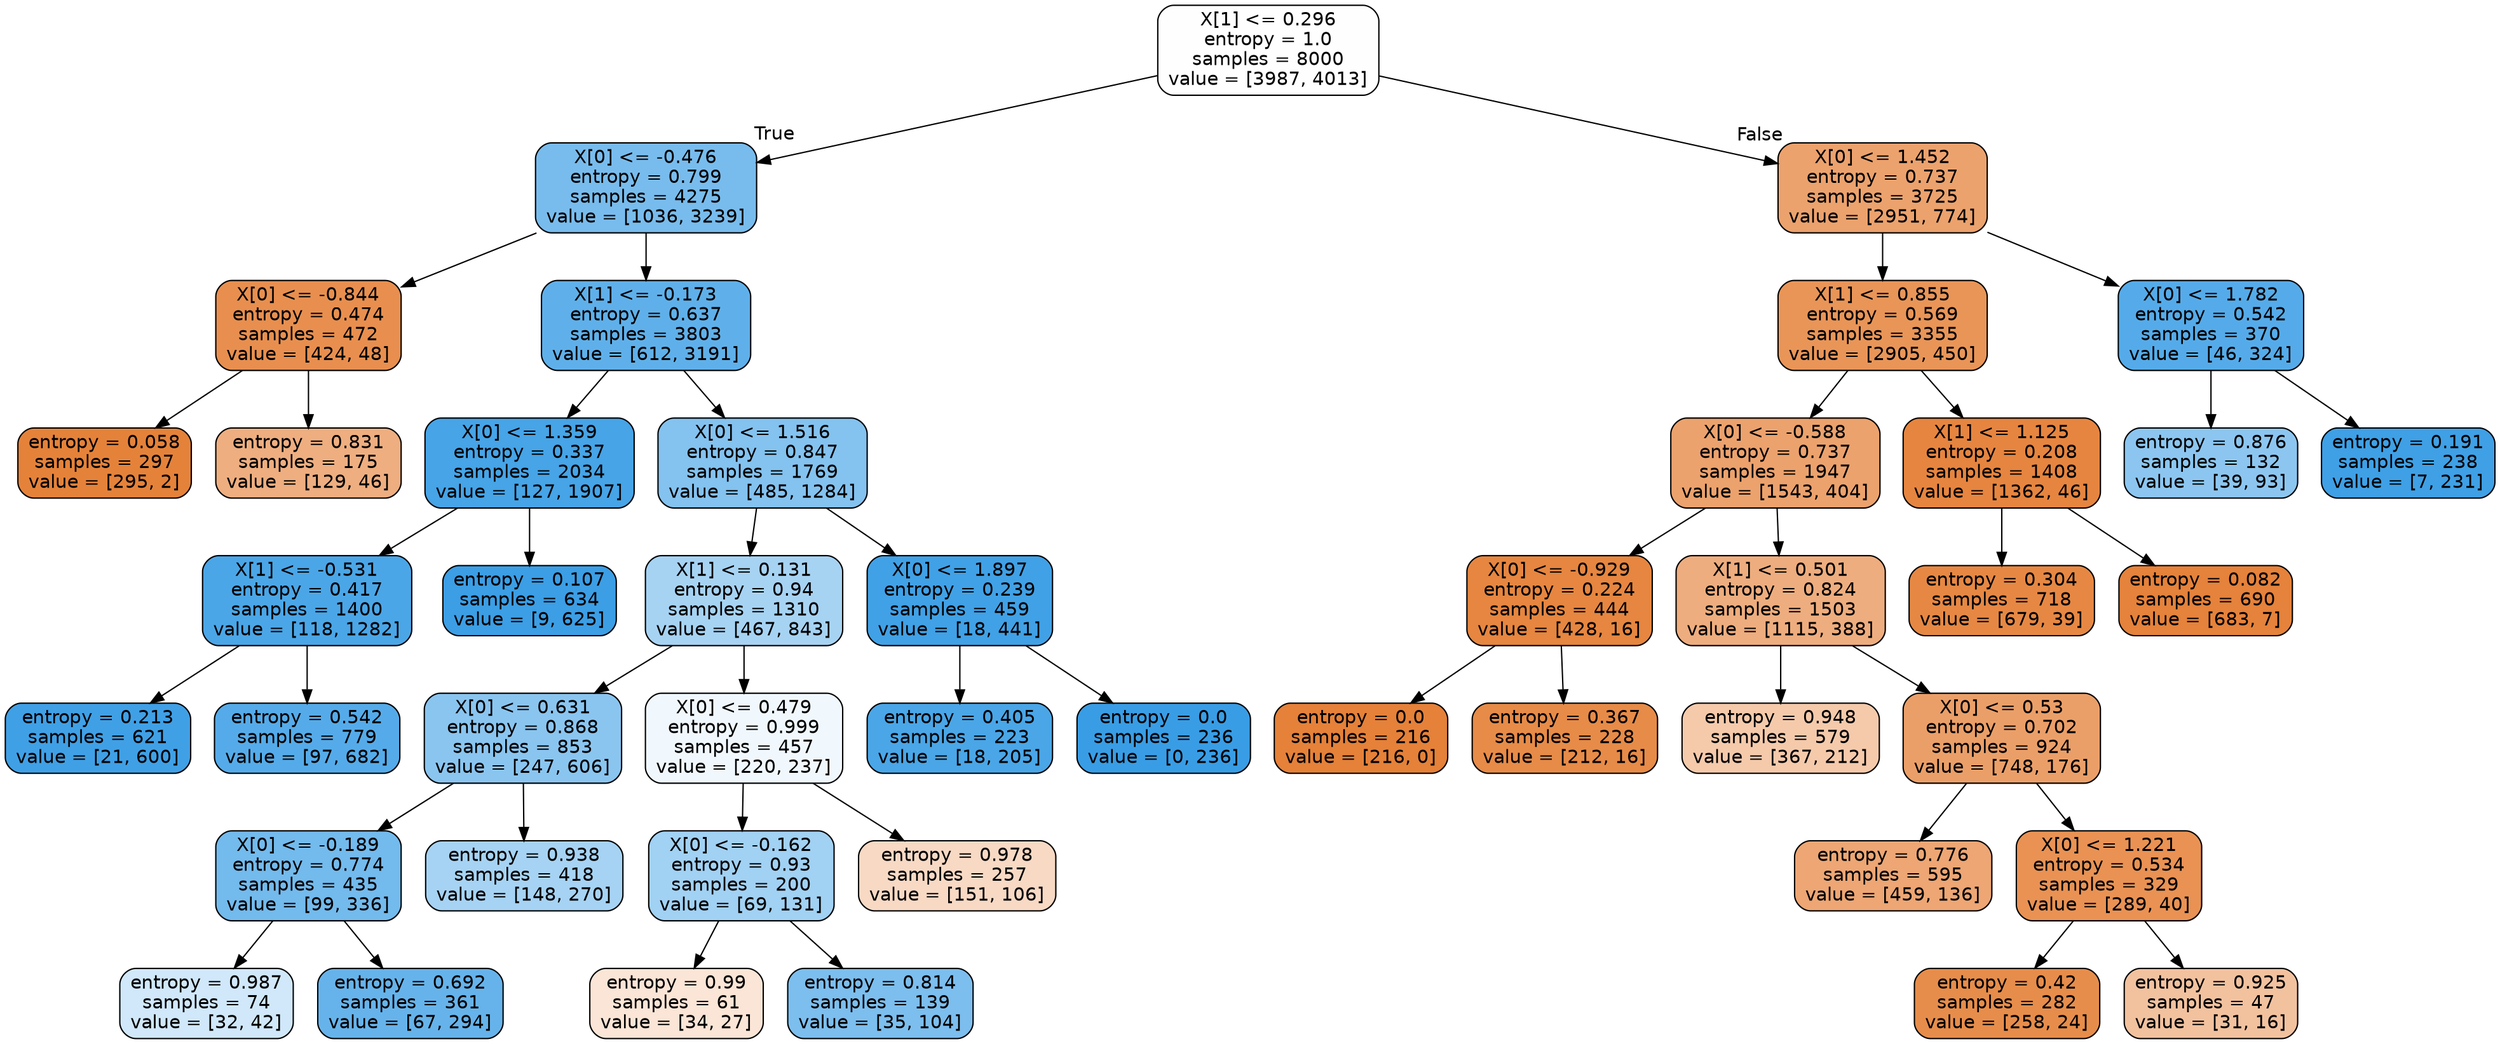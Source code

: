 digraph Tree {
node [shape=box, style="filled, rounded", color="black", fontname=helvetica] ;
edge [fontname=helvetica] ;
0 [label="X[1] <= 0.296\nentropy = 1.0\nsamples = 8000\nvalue = [3987, 4013]", fillcolor="#fefeff"] ;
1 [label="X[0] <= -0.476\nentropy = 0.799\nsamples = 4275\nvalue = [1036, 3239]", fillcolor="#78bced"] ;
0 -> 1 [labeldistance=2.5, labelangle=45, headlabel="True"] ;
3 [label="X[0] <= -0.844\nentropy = 0.474\nsamples = 472\nvalue = [424, 48]", fillcolor="#e88f4f"] ;
1 -> 3 ;
15 [label="entropy = 0.058\nsamples = 297\nvalue = [295, 2]", fillcolor="#e5823a"] ;
3 -> 15 ;
16 [label="entropy = 0.831\nsamples = 175\nvalue = [129, 46]", fillcolor="#eeae80"] ;
3 -> 16 ;
4 [label="X[1] <= -0.173\nentropy = 0.637\nsamples = 3803\nvalue = [612, 3191]", fillcolor="#5fb0ea"] ;
1 -> 4 ;
7 [label="X[0] <= 1.359\nentropy = 0.337\nsamples = 2034\nvalue = [127, 1907]", fillcolor="#46a4e7"] ;
4 -> 7 ;
23 [label="X[1] <= -0.531\nentropy = 0.417\nsamples = 1400\nvalue = [118, 1282]", fillcolor="#4ba6e7"] ;
7 -> 23 ;
25 [label="entropy = 0.213\nsamples = 621\nvalue = [21, 600]", fillcolor="#40a0e6"] ;
23 -> 25 ;
26 [label="entropy = 0.542\nsamples = 779\nvalue = [97, 682]", fillcolor="#55abe9"] ;
23 -> 26 ;
24 [label="entropy = 0.107\nsamples = 634\nvalue = [9, 625]", fillcolor="#3c9ee5"] ;
7 -> 24 ;
8 [label="X[0] <= 1.516\nentropy = 0.847\nsamples = 1769\nvalue = [485, 1284]", fillcolor="#84c2ef"] ;
4 -> 8 ;
11 [label="X[1] <= 0.131\nentropy = 0.94\nsamples = 1310\nvalue = [467, 843]", fillcolor="#a7d3f3"] ;
8 -> 11 ;
21 [label="X[0] <= 0.631\nentropy = 0.868\nsamples = 853\nvalue = [247, 606]", fillcolor="#8ac5f0"] ;
11 -> 21 ;
37 [label="X[0] <= -0.189\nentropy = 0.774\nsamples = 435\nvalue = [99, 336]", fillcolor="#73baed"] ;
21 -> 37 ;
39 [label="entropy = 0.987\nsamples = 74\nvalue = [32, 42]", fillcolor="#d0e8f9"] ;
37 -> 39 ;
40 [label="entropy = 0.692\nsamples = 361\nvalue = [67, 294]", fillcolor="#66b3eb"] ;
37 -> 40 ;
38 [label="entropy = 0.938\nsamples = 418\nvalue = [148, 270]", fillcolor="#a6d3f3"] ;
21 -> 38 ;
22 [label="X[0] <= 0.479\nentropy = 0.999\nsamples = 457\nvalue = [220, 237]", fillcolor="#f1f8fd"] ;
11 -> 22 ;
27 [label="X[0] <= -0.162\nentropy = 0.93\nsamples = 200\nvalue = [69, 131]", fillcolor="#a1d1f3"] ;
22 -> 27 ;
35 [label="entropy = 0.99\nsamples = 61\nvalue = [34, 27]", fillcolor="#fae5d6"] ;
27 -> 35 ;
36 [label="entropy = 0.814\nsamples = 139\nvalue = [35, 104]", fillcolor="#7cbeee"] ;
27 -> 36 ;
28 [label="entropy = 0.978\nsamples = 257\nvalue = [151, 106]", fillcolor="#f7d9c4"] ;
22 -> 28 ;
12 [label="X[0] <= 1.897\nentropy = 0.239\nsamples = 459\nvalue = [18, 441]", fillcolor="#41a1e6"] ;
8 -> 12 ;
29 [label="entropy = 0.405\nsamples = 223\nvalue = [18, 205]", fillcolor="#4aa6e7"] ;
12 -> 29 ;
30 [label="entropy = 0.0\nsamples = 236\nvalue = [0, 236]", fillcolor="#399de5"] ;
12 -> 30 ;
2 [label="X[0] <= 1.452\nentropy = 0.737\nsamples = 3725\nvalue = [2951, 774]", fillcolor="#eca26d"] ;
0 -> 2 [labeldistance=2.5, labelangle=-45, headlabel="False"] ;
5 [label="X[1] <= 0.855\nentropy = 0.569\nsamples = 3355\nvalue = [2905, 450]", fillcolor="#e99558"] ;
2 -> 5 ;
9 [label="X[0] <= -0.588\nentropy = 0.737\nsamples = 1947\nvalue = [1543, 404]", fillcolor="#eca26d"] ;
5 -> 9 ;
13 [label="X[0] <= -0.929\nentropy = 0.224\nsamples = 444\nvalue = [428, 16]", fillcolor="#e68640"] ;
9 -> 13 ;
33 [label="entropy = 0.0\nsamples = 216\nvalue = [216, 0]", fillcolor="#e58139"] ;
13 -> 33 ;
34 [label="entropy = 0.367\nsamples = 228\nvalue = [212, 16]", fillcolor="#e78b48"] ;
13 -> 34 ;
14 [label="X[1] <= 0.501\nentropy = 0.824\nsamples = 1503\nvalue = [1115, 388]", fillcolor="#eead7e"] ;
9 -> 14 ;
17 [label="entropy = 0.948\nsamples = 579\nvalue = [367, 212]", fillcolor="#f4caab"] ;
14 -> 17 ;
18 [label="X[0] <= 0.53\nentropy = 0.702\nsamples = 924\nvalue = [748, 176]", fillcolor="#eb9f68"] ;
14 -> 18 ;
41 [label="entropy = 0.776\nsamples = 595\nvalue = [459, 136]", fillcolor="#eda674"] ;
18 -> 41 ;
42 [label="X[0] <= 1.221\nentropy = 0.534\nsamples = 329\nvalue = [289, 40]", fillcolor="#e99254"] ;
18 -> 42 ;
43 [label="entropy = 0.42\nsamples = 282\nvalue = [258, 24]", fillcolor="#e78d4b"] ;
42 -> 43 ;
44 [label="entropy = 0.925\nsamples = 47\nvalue = [31, 16]", fillcolor="#f2c29f"] ;
42 -> 44 ;
10 [label="X[1] <= 1.125\nentropy = 0.208\nsamples = 1408\nvalue = [1362, 46]", fillcolor="#e68540"] ;
5 -> 10 ;
31 [label="entropy = 0.304\nsamples = 718\nvalue = [679, 39]", fillcolor="#e68844"] ;
10 -> 31 ;
32 [label="entropy = 0.082\nsamples = 690\nvalue = [683, 7]", fillcolor="#e5823b"] ;
10 -> 32 ;
6 [label="X[0] <= 1.782\nentropy = 0.542\nsamples = 370\nvalue = [46, 324]", fillcolor="#55abe9"] ;
2 -> 6 ;
19 [label="entropy = 0.876\nsamples = 132\nvalue = [39, 93]", fillcolor="#8cc6f0"] ;
6 -> 19 ;
20 [label="entropy = 0.191\nsamples = 238\nvalue = [7, 231]", fillcolor="#3fa0e6"] ;
6 -> 20 ;
}